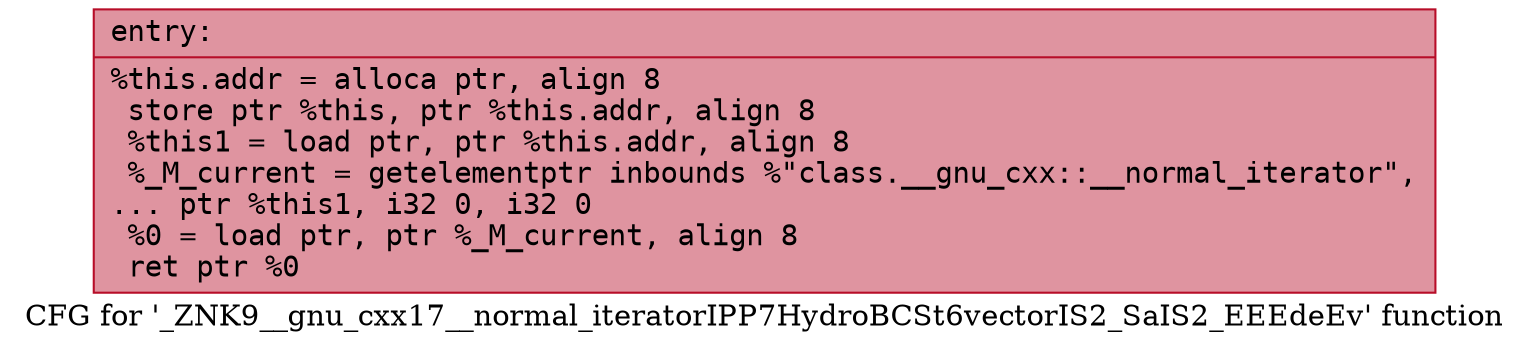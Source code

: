digraph "CFG for '_ZNK9__gnu_cxx17__normal_iteratorIPP7HydroBCSt6vectorIS2_SaIS2_EEEdeEv' function" {
	label="CFG for '_ZNK9__gnu_cxx17__normal_iteratorIPP7HydroBCSt6vectorIS2_SaIS2_EEEdeEv' function";

	Node0x5618698d7600 [shape=record,color="#b70d28ff", style=filled, fillcolor="#b70d2870" fontname="Courier",label="{entry:\l|  %this.addr = alloca ptr, align 8\l  store ptr %this, ptr %this.addr, align 8\l  %this1 = load ptr, ptr %this.addr, align 8\l  %_M_current = getelementptr inbounds %\"class.__gnu_cxx::__normal_iterator\",\l... ptr %this1, i32 0, i32 0\l  %0 = load ptr, ptr %_M_current, align 8\l  ret ptr %0\l}"];
}
